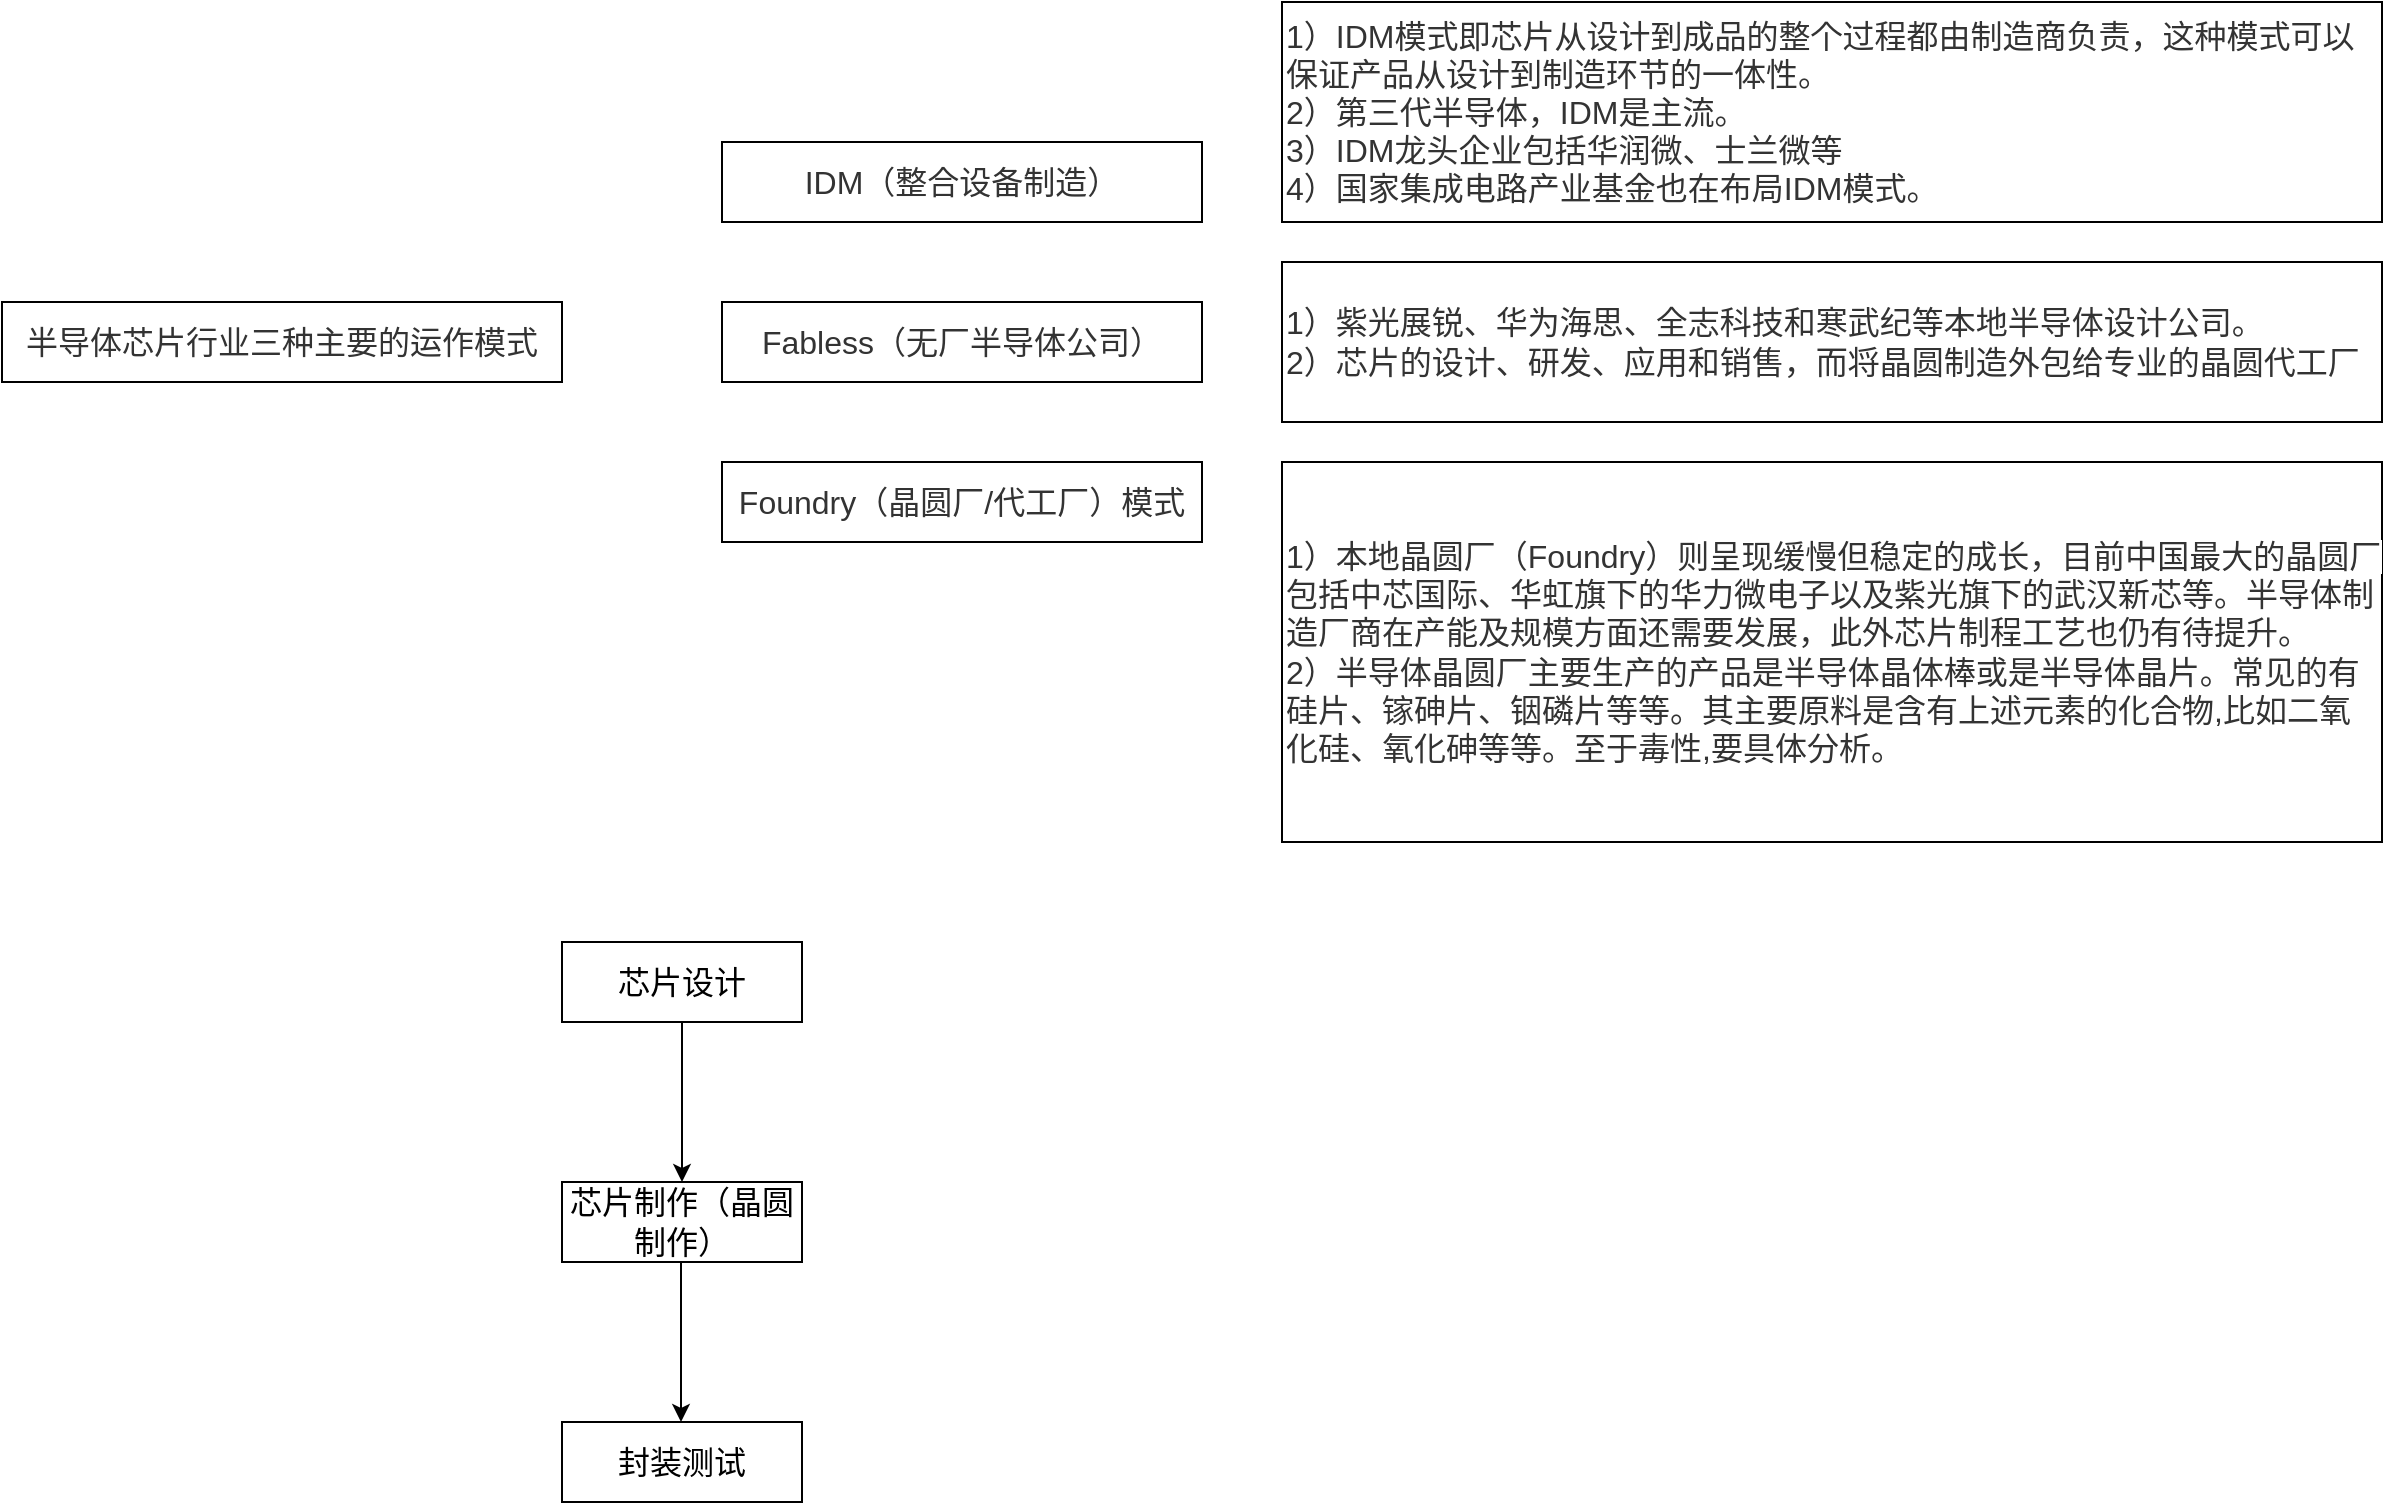 <mxfile version="14.7.6" type="github">
  <diagram id="3AsJvsTymnn4svCff-Rb" name="Page-1">
    <mxGraphModel dx="786" dy="546" grid="1" gridSize="10" guides="1" tooltips="1" connect="1" arrows="1" fold="1" page="1" pageScale="1" pageWidth="827" pageHeight="1169" math="0" shadow="0">
      <root>
        <mxCell id="0" />
        <mxCell id="1" parent="0" />
        <mxCell id="_ud3qoN4hDUyJuRRGHcF-1" value="&lt;span style=&quot;color: rgb(51 , 51 , 51) ; font-family: &amp;#34;arial&amp;#34; ; font-size: 16px ; background-color: rgb(255 , 255 , 255)&quot;&gt;半导体芯片行业三种主要的运作模式&lt;/span&gt;" style="rounded=0;whiteSpace=wrap;html=1;" vertex="1" parent="1">
          <mxGeometry x="80" y="160" width="280" height="40" as="geometry" />
        </mxCell>
        <mxCell id="_ud3qoN4hDUyJuRRGHcF-2" value="&lt;span style=&quot;color: rgb(51 , 51 , 51) ; font-family: &amp;#34;arial&amp;#34; ; font-size: 16px ; background-color: rgb(255 , 255 , 255)&quot;&gt;IDM（整合设备制造）&lt;/span&gt;" style="rounded=0;whiteSpace=wrap;html=1;" vertex="1" parent="1">
          <mxGeometry x="440" y="80" width="240" height="40" as="geometry" />
        </mxCell>
        <mxCell id="_ud3qoN4hDUyJuRRGHcF-3" value="&lt;span style=&quot;color: rgb(51 , 51 , 51) ; font-family: &amp;#34;arial&amp;#34; ; font-size: 16px ; background-color: rgb(255 , 255 , 255)&quot;&gt;Fabless（无厂半导体公司）&lt;/span&gt;" style="rounded=0;whiteSpace=wrap;html=1;" vertex="1" parent="1">
          <mxGeometry x="440" y="160" width="240" height="40" as="geometry" />
        </mxCell>
        <mxCell id="_ud3qoN4hDUyJuRRGHcF-4" value="&lt;span style=&quot;color: rgb(51 , 51 , 51) ; font-family: &amp;#34;arial&amp;#34; ; font-size: 16px ; background-color: rgb(255 , 255 , 255)&quot;&gt;Foundry（晶圆厂/代工厂）模式&lt;/span&gt;" style="rounded=0;whiteSpace=wrap;html=1;" vertex="1" parent="1">
          <mxGeometry x="440" y="240" width="240" height="40" as="geometry" />
        </mxCell>
        <mxCell id="_ud3qoN4hDUyJuRRGHcF-5" value="&lt;span style=&quot;color: rgb(51 , 51 , 51) ; font-family: &amp;#34;arial&amp;#34; ; font-size: 16px ; background-color: rgb(255 , 255 , 255)&quot;&gt;1）IDM模式即芯片从设计到成品的整个过程都由制造商负责，这种模式可以保证产品从设计到制造环节的一体性。&lt;br&gt;2）&lt;/span&gt;&lt;span style=&quot;color: rgb(51 , 51 , 51) ; font-family: &amp;#34;arial&amp;#34; ; font-size: 16px ; background-color: rgb(255 , 255 , 255)&quot;&gt;第三代半导体，IDM是主流。&lt;br&gt;&lt;/span&gt;&lt;span style=&quot;color: rgb(51 , 51 , 51) ; font-family: &amp;#34;arial&amp;#34; ; font-size: 16px ; background-color: rgb(255 , 255 , 255)&quot;&gt;3）&lt;/span&gt;&lt;span style=&quot;color: rgb(51 , 51 , 51) ; font-family: &amp;#34;arial&amp;#34; ; font-size: 16px ; background-color: rgb(255 , 255 , 255)&quot;&gt;IDM龙头企业包括华润微、士兰微等&lt;br&gt;&lt;/span&gt;&lt;span style=&quot;color: rgb(51 , 51 , 51) ; font-family: &amp;#34;arial&amp;#34; ; font-size: 16px ; background-color: rgb(255 , 255 , 255)&quot;&gt;4）&lt;/span&gt;&lt;span style=&quot;color: rgb(51 , 51 , 51) ; font-family: &amp;#34;arial&amp;#34; ; font-size: 16px ; background-color: rgb(255 , 255 , 255)&quot;&gt;国家集成电路产业基金也在布局IDM模式。&lt;/span&gt;&lt;span style=&quot;color: rgb(51 , 51 , 51) ; font-family: &amp;#34;arial&amp;#34; ; font-size: 16px ; background-color: rgb(255 , 255 , 255)&quot;&gt;&lt;br&gt;&lt;/span&gt;" style="rounded=0;whiteSpace=wrap;html=1;align=left;" vertex="1" parent="1">
          <mxGeometry x="720" y="10" width="550" height="110" as="geometry" />
        </mxCell>
        <mxCell id="_ud3qoN4hDUyJuRRGHcF-6" value="&lt;font style=&quot;font-size: 16px&quot;&gt;&lt;span style=&quot;color: rgb(51 , 51 , 51) ; font-family: &amp;#34;arial&amp;#34; ; background-color: rgb(255 , 255 , 255)&quot;&gt;1）紫光展锐、华为海思、全志科技和寒武纪等本地半导体设计公司。&lt;br&gt;&lt;/span&gt;&lt;span style=&quot;color: rgb(51 , 51 , 51) ; text-indent: 28px ; background-color: rgb(255 , 255 , 255)&quot;&gt;2）芯片的设计、研发、应用和销售，而将晶圆制造外包给专业的晶圆代工厂&lt;/span&gt;&lt;/font&gt;&lt;span style=&quot;color: rgb(51 , 51 , 51) ; font-family: &amp;#34;arial&amp;#34; ; font-size: 16px ; background-color: rgb(255 , 255 , 255)&quot;&gt;&lt;br&gt;&lt;/span&gt;" style="rounded=0;whiteSpace=wrap;html=1;align=left;" vertex="1" parent="1">
          <mxGeometry x="720" y="140" width="550" height="80" as="geometry" />
        </mxCell>
        <mxCell id="_ud3qoN4hDUyJuRRGHcF-7" value="&lt;font style=&quot;font-size: 16px&quot;&gt;&lt;span style=&quot;color: rgb(51 , 51 , 51) ; font-family: &amp;#34;arial&amp;#34; ; background-color: rgb(255 , 255 , 255)&quot;&gt;1）本地晶圆厂（Foundry）则呈现缓慢但稳定的成长，目前中国最大的晶圆厂包括中芯国际、华虹旗下的华力微电子以及紫光旗下的武汉新芯等。半导体制造厂商在产能及规模方面还需要发展，此外芯片制程工艺也仍有待提升。&lt;br&gt;&lt;/span&gt;&lt;span style=&quot;color: rgb(51 , 51 , 51) ; font-family: &amp;#34;arial&amp;#34; , sans-serif ; text-align: justify ; background-color: rgb(255 , 255 , 255)&quot;&gt;2）半导体晶圆厂主要生产的产品是半导体晶体棒或是半导体晶片。常见的有硅片、镓砷片、铟磷片等等。其主要原料是含有上述元素的化合物,比如二氧化硅、氧化砷等等。至于毒性,要具体分析。&lt;/span&gt;&lt;/font&gt;&lt;span style=&quot;color: rgb(51 , 51 , 51) ; font-family: &amp;#34;arial&amp;#34; ; font-size: 16px ; background-color: rgb(255 , 255 , 255)&quot;&gt;&lt;br&gt;&lt;/span&gt;" style="rounded=0;whiteSpace=wrap;html=1;align=left;" vertex="1" parent="1">
          <mxGeometry x="720" y="240" width="550" height="190" as="geometry" />
        </mxCell>
        <mxCell id="_ud3qoN4hDUyJuRRGHcF-8" value="&lt;font style=&quot;font-size: 16px&quot;&gt;芯片设计&lt;/font&gt;" style="rounded=0;whiteSpace=wrap;html=1;align=center;" vertex="1" parent="1">
          <mxGeometry x="360" y="480" width="120" height="40" as="geometry" />
        </mxCell>
        <mxCell id="_ud3qoN4hDUyJuRRGHcF-9" value="&lt;font style=&quot;font-size: 16px&quot;&gt;芯片制作（晶圆制作）&lt;/font&gt;" style="rounded=0;whiteSpace=wrap;html=1;align=center;" vertex="1" parent="1">
          <mxGeometry x="360" y="600" width="120" height="40" as="geometry" />
        </mxCell>
        <mxCell id="_ud3qoN4hDUyJuRRGHcF-10" value="&lt;font style=&quot;font-size: 16px&quot;&gt;封装测试&lt;/font&gt;" style="rounded=0;whiteSpace=wrap;html=1;align=center;" vertex="1" parent="1">
          <mxGeometry x="360" y="720" width="120" height="40" as="geometry" />
        </mxCell>
        <mxCell id="_ud3qoN4hDUyJuRRGHcF-11" value="" style="endArrow=classic;html=1;exitX=0.5;exitY=1;exitDx=0;exitDy=0;entryX=0.5;entryY=0;entryDx=0;entryDy=0;" edge="1" parent="1" source="_ud3qoN4hDUyJuRRGHcF-8" target="_ud3qoN4hDUyJuRRGHcF-9">
          <mxGeometry width="50" height="50" relative="1" as="geometry">
            <mxPoint x="530" y="590" as="sourcePoint" />
            <mxPoint x="580" y="540" as="targetPoint" />
          </mxGeometry>
        </mxCell>
        <mxCell id="_ud3qoN4hDUyJuRRGHcF-12" value="" style="endArrow=classic;html=1;exitX=0.5;exitY=1;exitDx=0;exitDy=0;entryX=0.5;entryY=0;entryDx=0;entryDy=0;" edge="1" parent="1">
          <mxGeometry width="50" height="50" relative="1" as="geometry">
            <mxPoint x="419.5" y="640" as="sourcePoint" />
            <mxPoint x="419.5" y="720" as="targetPoint" />
          </mxGeometry>
        </mxCell>
      </root>
    </mxGraphModel>
  </diagram>
</mxfile>
